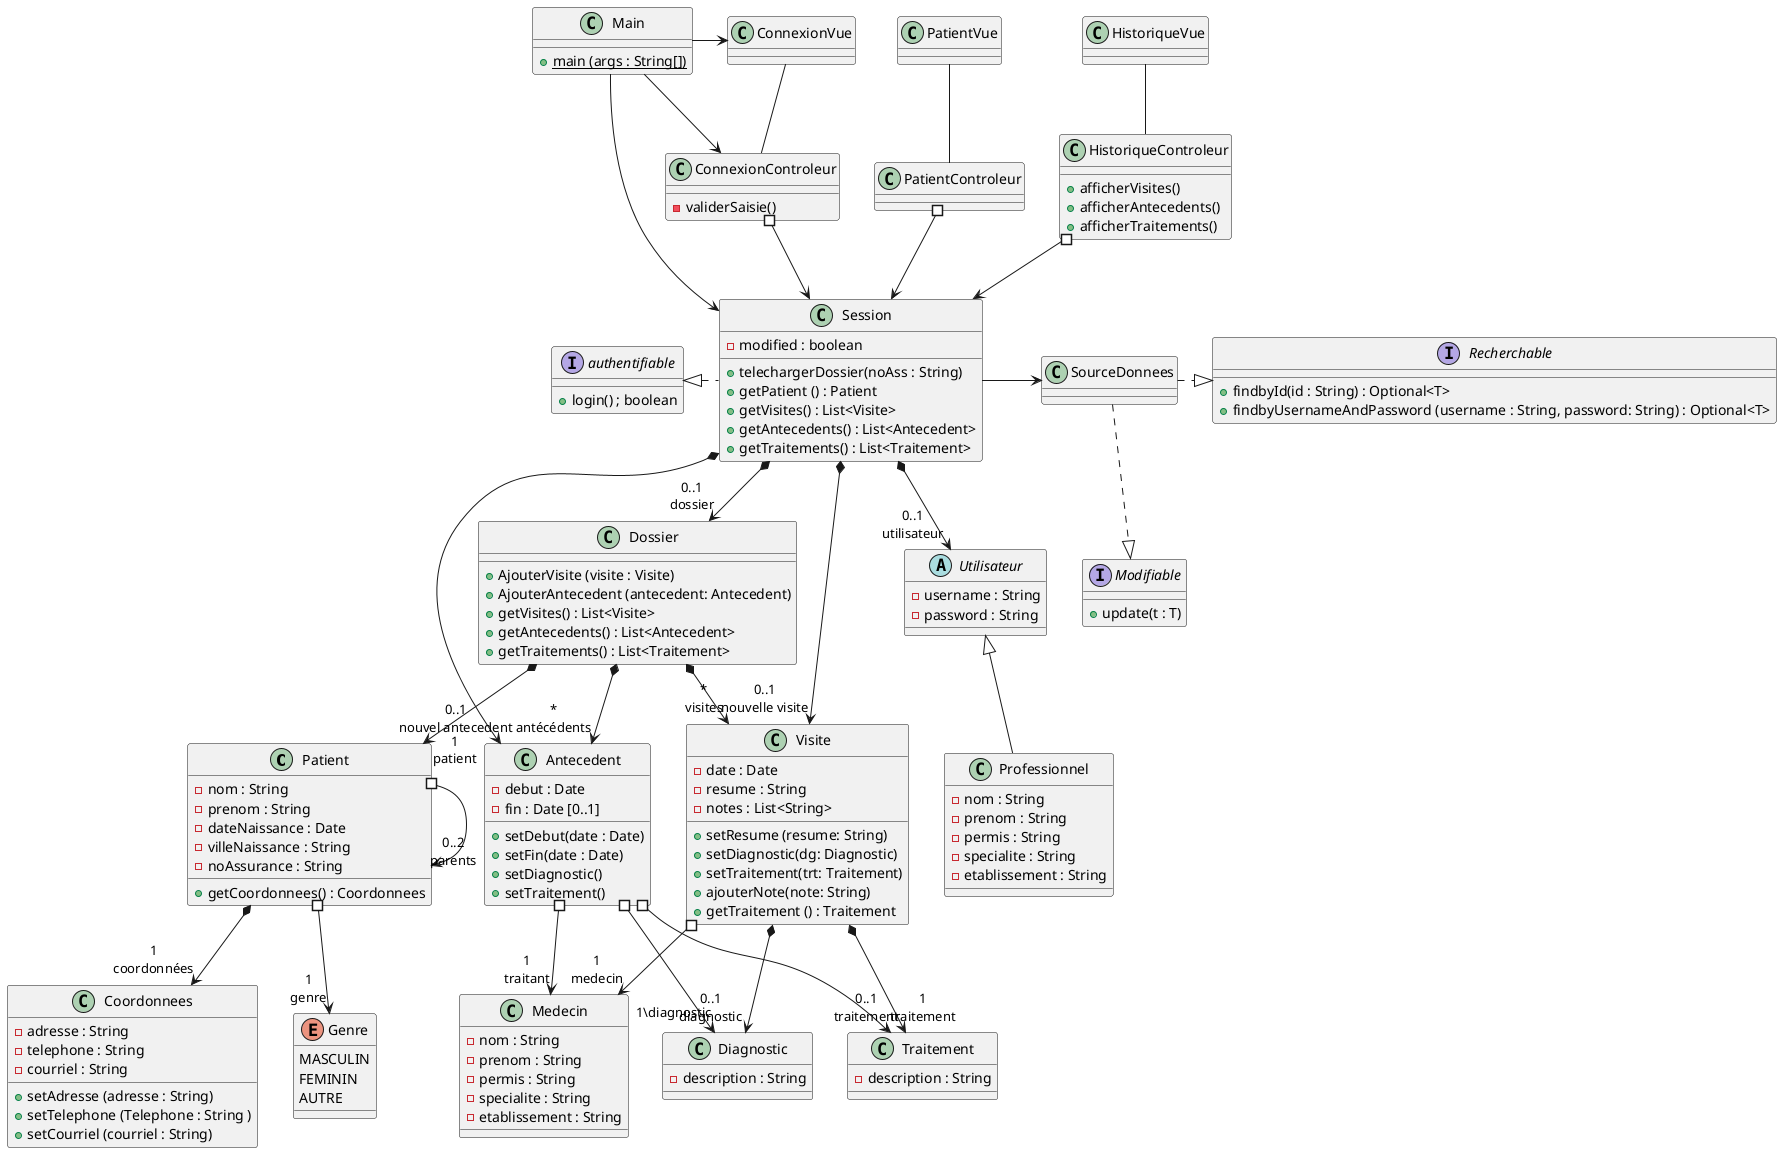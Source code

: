 @startuml

class Patient {
    - nom : String 
    - prenom : String
    - dateNaissance : Date 
    - villeNaissance : String
    - noAssurance : String
    + getCoordonnees() : Coordonnees
}

class Coordonnees {
    - adresse : String
    - telephone : String
    - courriel : String
    + setAdresse (adresse : String)
    + setTelephone (Telephone : String )
    + setCourriel (courriel : String)
}

enum Genre {
    MASCULIN
    FEMININ
    AUTRE
}

class Dossier {
    + AjouterVisite (visite : Visite)
    + AjouterAntecedent (antecedent: Antecedent)
    + getVisites() : List<Visite>
    + getAntecedents() : List<Antecedent>
    + getTraitements() : List<Traitement>
}

class Visite {
    - date : Date
    - resume : String
    - notes : List<String>
    + setResume (resume: String)
    + setDiagnostic(dg: Diagnostic)
    + setTraitement(trt: Traitement)
    + ajouterNote(note: String)
    + getTraitement () : Traitement
}

class Antecedent {
    - debut : Date
    - fin : Date [0..1]
    + setDebut(date : Date)
    + setFin(date : Date)
    + setDiagnostic()
    + setTraitement()
}


class Diagnostic {
    - description : String
}

class Traitement {
    - description : String
}

class Medecin {
    - nom : String 
    - prenom : String
    - permis : String
    - specialite : String
    - etablissement : String
}

abstract Utilisateur { 
    - username : String 
    - password : String 
    } 

class Professionnel { 
    - nom : String 
    - prenom : String 
    - permis : String 
    - specialite : String 
    - etablissement : String
}

class SourceDonnees {
    
}

interface Recherchable {
    + findbyId(id : String) : Optional<T>
    + findbyUsernameAndPassword (username : String, password: String) : Optional<T>
}

interface Modifiable {
    + update(t : T)
}

class Session {
    - modified : boolean
    + telechargerDossier(noAss : String)
    + getPatient () : Patient
    + getVisites() : List<Visite>
    + getAntecedents() : List<Antecedent>
    + getTraitements() : List<Traitement>
}

interface authentifiable {
    + login() ; boolean
}

class ConnexionVue {
}

class ConnexionControleur {
    - validerSaisie()
}

class PatientVue{

}


class HistoriqueVue {

}

class PatientControleur {
    
}


class HistoriqueControleur {
    + afficherVisites()
    + afficherAntecedents()
    + afficherTraitements()
}

class Main {
        + {static} main (args : String[])
    }

Patient *--> "1\ncoordonnées" Coordonnees
Patient #--> "0..2\nparents" Patient
Patient #--> "1\ngenre" Genre

Dossier *--> "*\nvisites" Visite
Dossier *--> "*\nantécédents" Antecedent
Dossier *--> "1\npatient" Patient

Visite *--> "0..1\ndiagnostic" Diagnostic
Visite *--> "0..1\ntraitement" Traitement
Visite #--> "1\nmedecin" Medecin

Antecedent #--> "1\ntraitant" Medecin
Antecedent #--> "1\diagnostic" Diagnostic
Antecedent #--> "1\ntraitement" Traitement

Session *--> "0..1\ndossier" Dossier

Session -> SourceDonnees
Session *--> "0..1\nnouvelle visite" Visite
Session *--> "0..1\nnouvel antecedent" Antecedent
Session *--> "0..1\nutilisateur" Utilisateur 
Session .l.|> authentifiable

SourceDonnees .d.|> Modifiable
SourceDonnees  .|> Recherchable


ConnexionVue -- ConnexionControleur
PatientVue --PatientControleur
HistoriqueVue -- HistoriqueControleur 

ConnexionControleur #--> Session
PatientControleur #--> Session
HistoriqueControleur #--> Session

Utilisateur <|-- Professionnel

Main -> ConnexionVue
Main --> ConnexionControleur
Main --> Session

@enduml